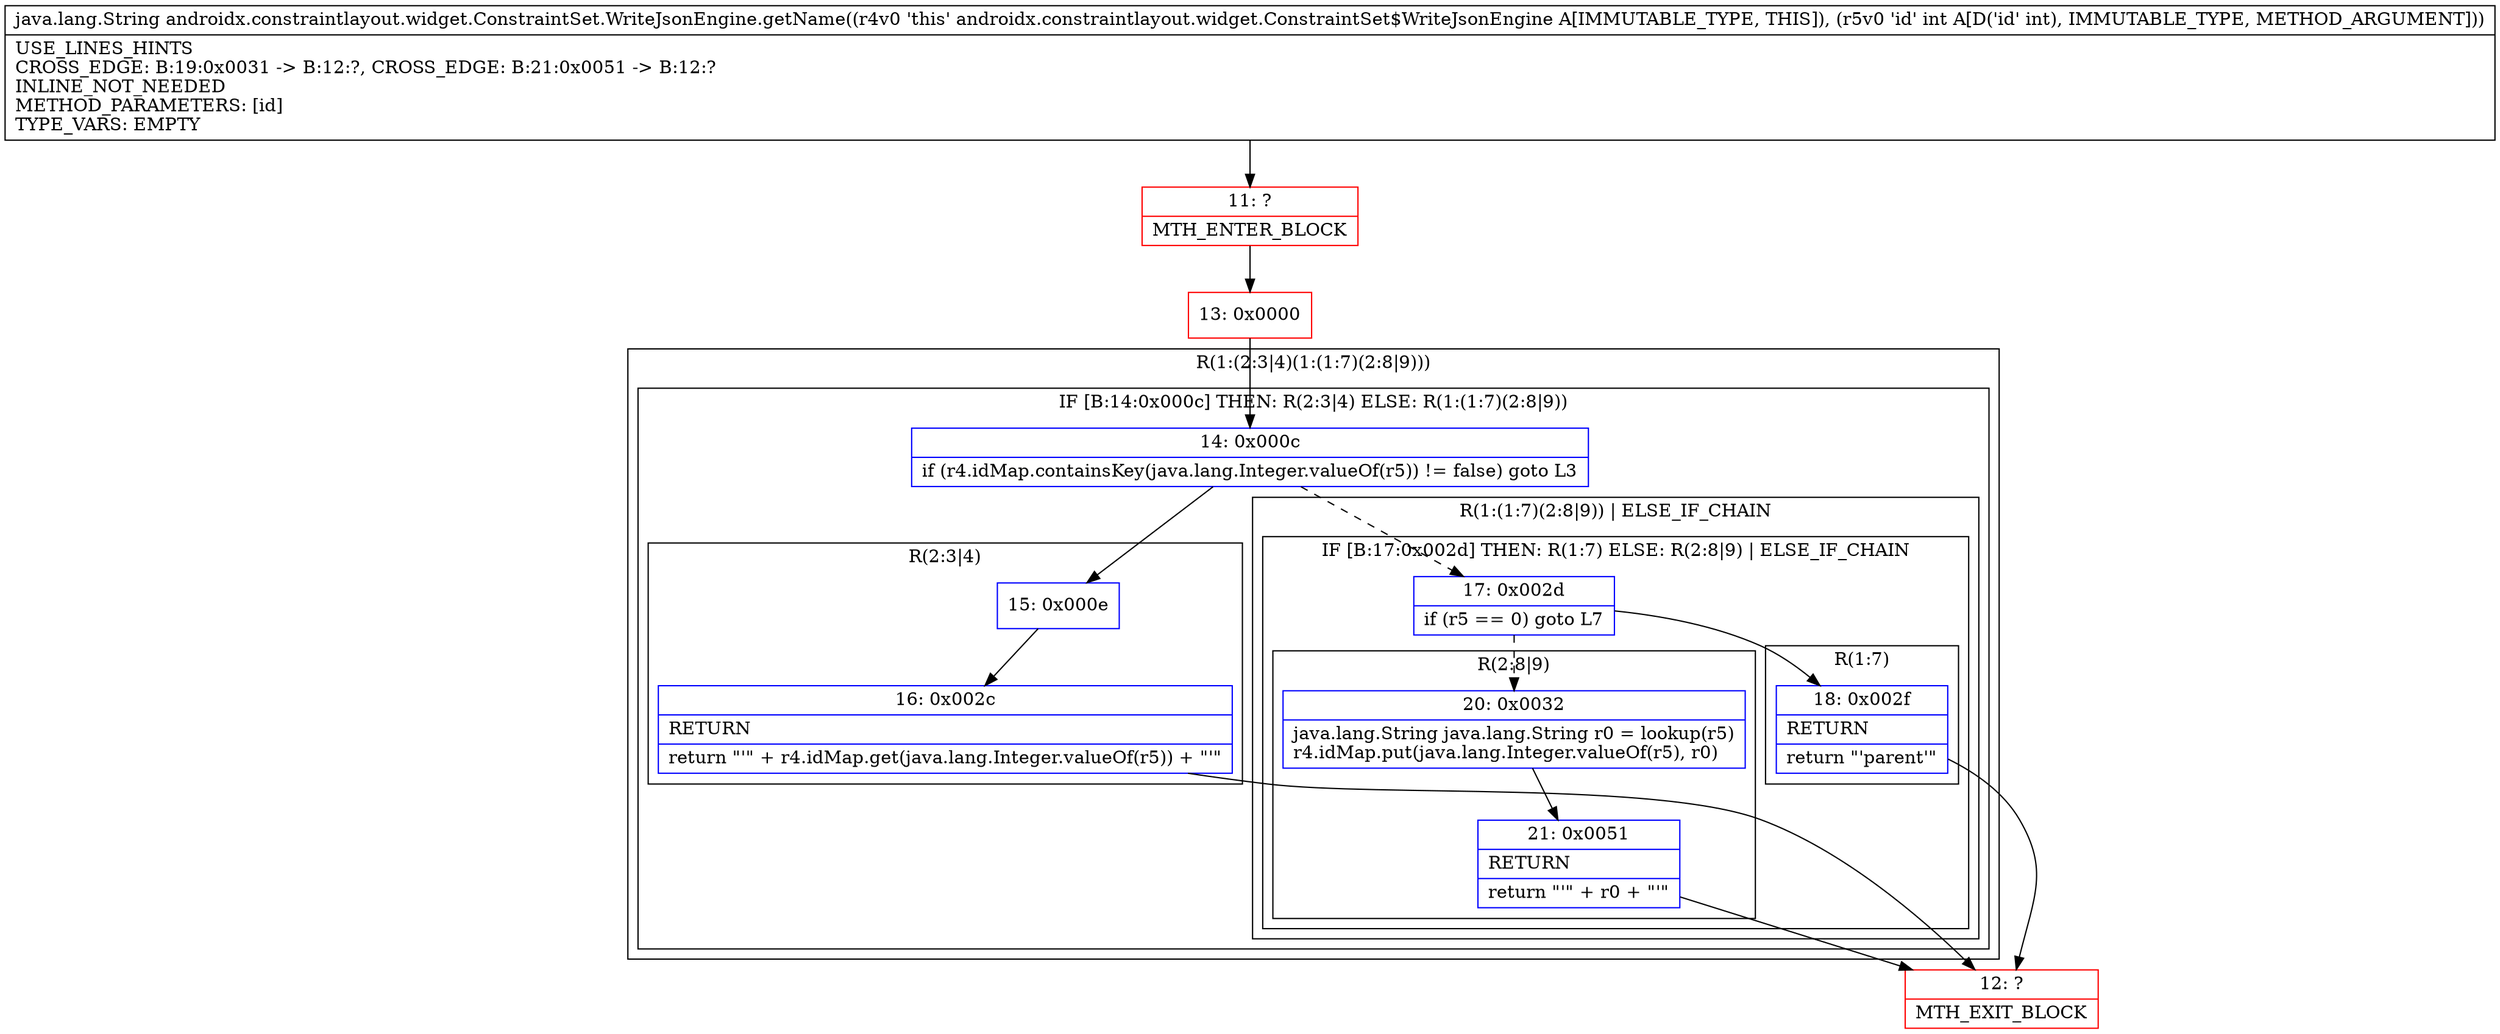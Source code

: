 digraph "CFG forandroidx.constraintlayout.widget.ConstraintSet.WriteJsonEngine.getName(I)Ljava\/lang\/String;" {
subgraph cluster_Region_521144128 {
label = "R(1:(2:3|4)(1:(1:7)(2:8|9)))";
node [shape=record,color=blue];
subgraph cluster_IfRegion_6207230 {
label = "IF [B:14:0x000c] THEN: R(2:3|4) ELSE: R(1:(1:7)(2:8|9))";
node [shape=record,color=blue];
Node_14 [shape=record,label="{14\:\ 0x000c|if (r4.idMap.containsKey(java.lang.Integer.valueOf(r5)) != false) goto L3\l}"];
subgraph cluster_Region_809009848 {
label = "R(2:3|4)";
node [shape=record,color=blue];
Node_15 [shape=record,label="{15\:\ 0x000e}"];
Node_16 [shape=record,label="{16\:\ 0x002c|RETURN\l|return \"'\" + r4.idMap.get(java.lang.Integer.valueOf(r5)) + \"'\"\l}"];
}
subgraph cluster_Region_744600368 {
label = "R(1:(1:7)(2:8|9)) | ELSE_IF_CHAIN\l";
node [shape=record,color=blue];
subgraph cluster_IfRegion_861178875 {
label = "IF [B:17:0x002d] THEN: R(1:7) ELSE: R(2:8|9) | ELSE_IF_CHAIN\l";
node [shape=record,color=blue];
Node_17 [shape=record,label="{17\:\ 0x002d|if (r5 == 0) goto L7\l}"];
subgraph cluster_Region_1179136553 {
label = "R(1:7)";
node [shape=record,color=blue];
Node_18 [shape=record,label="{18\:\ 0x002f|RETURN\l|return \"'parent'\"\l}"];
}
subgraph cluster_Region_1106322078 {
label = "R(2:8|9)";
node [shape=record,color=blue];
Node_20 [shape=record,label="{20\:\ 0x0032|java.lang.String java.lang.String r0 = lookup(r5)\lr4.idMap.put(java.lang.Integer.valueOf(r5), r0)\l}"];
Node_21 [shape=record,label="{21\:\ 0x0051|RETURN\l|return \"'\" + r0 + \"'\"\l}"];
}
}
}
}
}
Node_11 [shape=record,color=red,label="{11\:\ ?|MTH_ENTER_BLOCK\l}"];
Node_13 [shape=record,color=red,label="{13\:\ 0x0000}"];
Node_12 [shape=record,color=red,label="{12\:\ ?|MTH_EXIT_BLOCK\l}"];
MethodNode[shape=record,label="{java.lang.String androidx.constraintlayout.widget.ConstraintSet.WriteJsonEngine.getName((r4v0 'this' androidx.constraintlayout.widget.ConstraintSet$WriteJsonEngine A[IMMUTABLE_TYPE, THIS]), (r5v0 'id' int A[D('id' int), IMMUTABLE_TYPE, METHOD_ARGUMENT]))  | USE_LINES_HINTS\lCROSS_EDGE: B:19:0x0031 \-\> B:12:?, CROSS_EDGE: B:21:0x0051 \-\> B:12:?\lINLINE_NOT_NEEDED\lMETHOD_PARAMETERS: [id]\lTYPE_VARS: EMPTY\l}"];
MethodNode -> Node_11;Node_14 -> Node_15;
Node_14 -> Node_17[style=dashed];
Node_15 -> Node_16;
Node_16 -> Node_12;
Node_17 -> Node_18;
Node_17 -> Node_20[style=dashed];
Node_18 -> Node_12;
Node_20 -> Node_21;
Node_21 -> Node_12;
Node_11 -> Node_13;
Node_13 -> Node_14;
}


